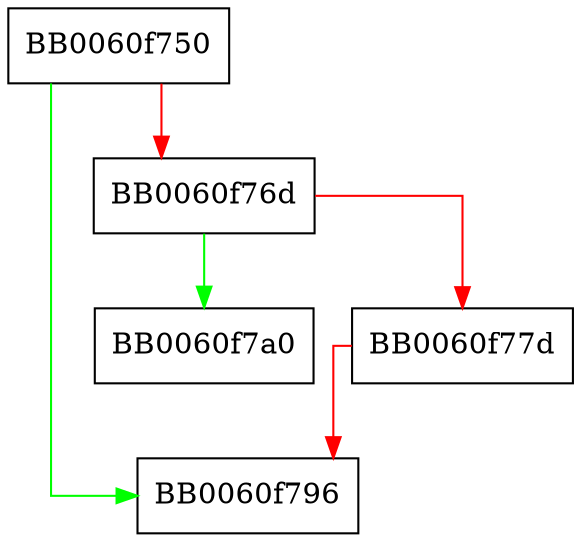 digraph OCSP_request_set1_name {
  node [shape="box"];
  graph [splines=ortho];
  BB0060f750 -> BB0060f796 [color="green"];
  BB0060f750 -> BB0060f76d [color="red"];
  BB0060f76d -> BB0060f7a0 [color="green"];
  BB0060f76d -> BB0060f77d [color="red"];
  BB0060f77d -> BB0060f796 [color="red"];
}